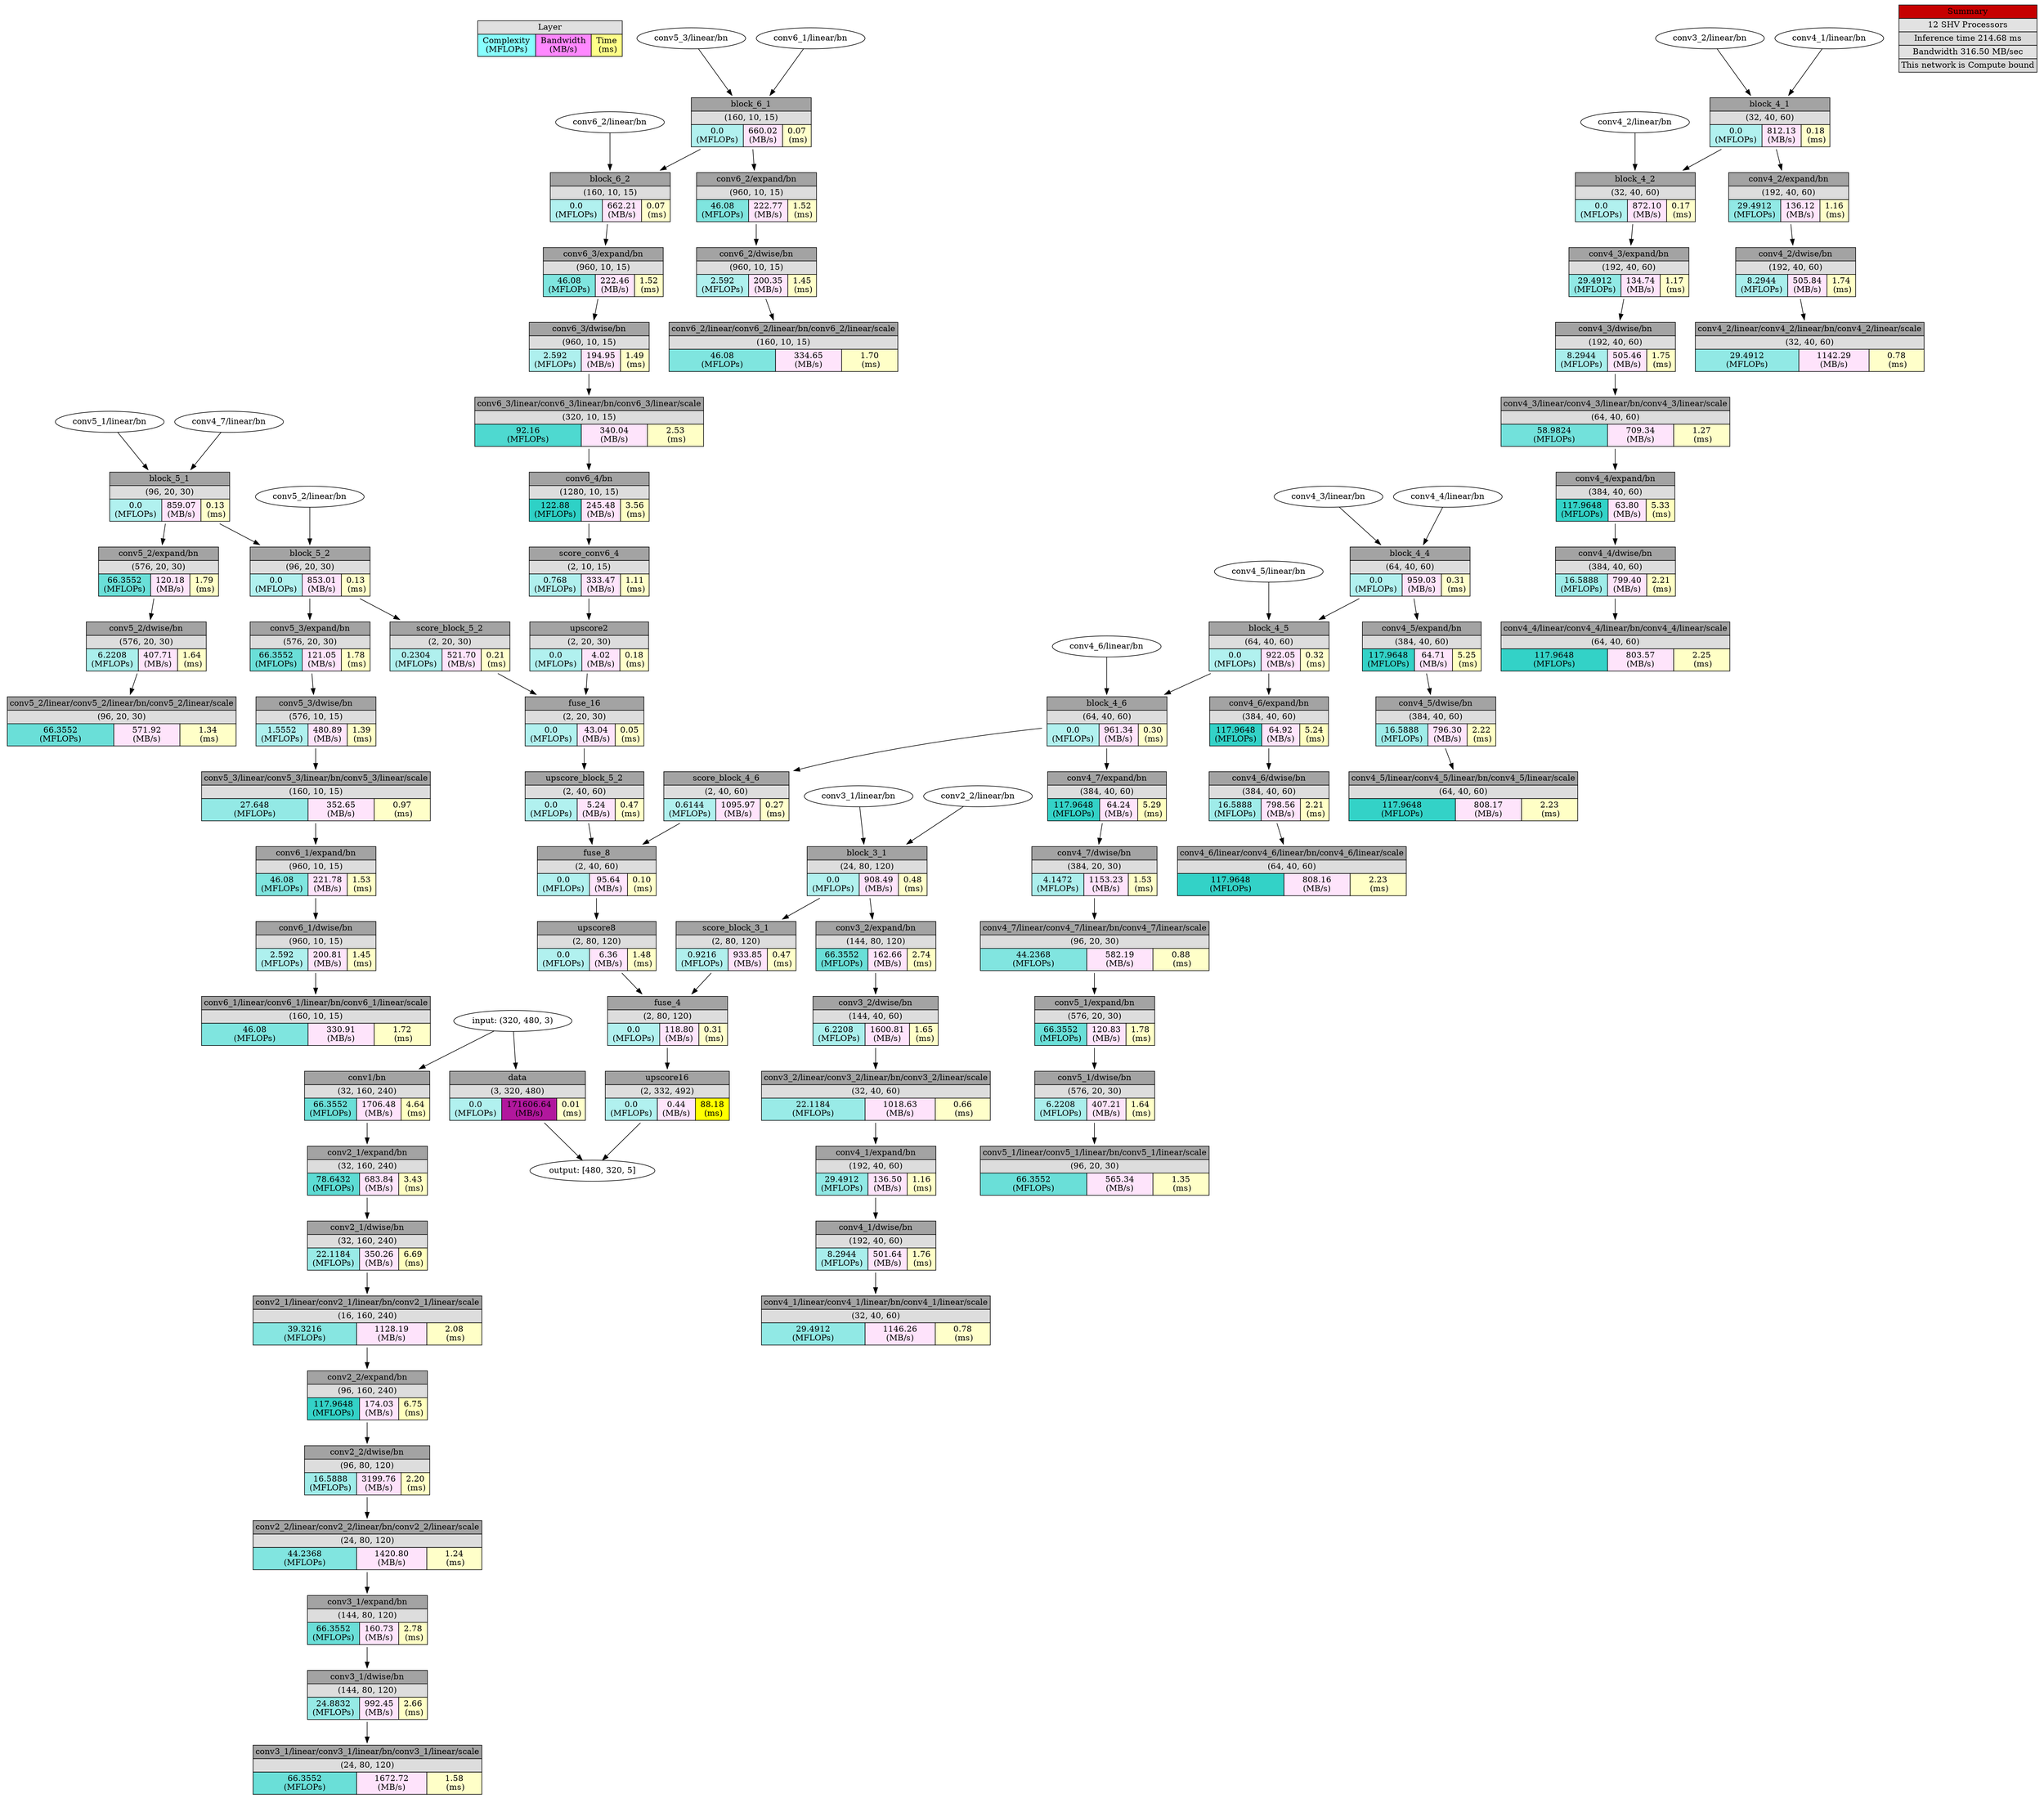 digraph output {
	Legend [label=<<TABLE BORDER="0" CELLBORDER="1" CELLSPACING="0" CELLPADDING="3">
<TR><TD  BGCOLOR = "#E0E0E0" COLSPAN="3">Layer</TD></TR>
<TR><TD BGCOLOR = "#88FFFF"> Complexity <br/> (MFLOPs) </TD>
<TD BGCOLOR = "#FF88FF"> Bandwidth <br/> (MB/s) </TD>
<TD BGCOLOR = "#FFFF88"> Time <br/> (ms)</TD></TR>
</TABLE>>
 shape=plaintext]
	Input [label="input: (320, 480, 3)"]
	data [label=<
<TABLE BORDER="0" CELLBORDER="1" CELLSPACING="0" CELLPADDING="3">
<TR>
    <TD  BGCOLOR = "#A3A3A3" COLSPAN="3">data</TD>
</TR>
<TR>
    <TD  BGCOLOR = "#DDDDDD" COLSPAN="3">(3, 320, 480)</TD>
</TR>
<TR>
    <TD BGCOLOR = "#B1F1EF"> 0.0 <br/> (MFLOPs) </TD>
    <TD BGCOLOR = "#B1179D"> 171606.64 <br/> (MB/s) </TD>
    <TD BGCOLOR = "#FFFFCB"> 0.01 <br/> (ms)</TD>
</TR>
</TABLE>>
 shape=plaintext]
	Input -> data
	"conv1/bn" [label=<
<TABLE BORDER="0" CELLBORDER="1" CELLSPACING="0" CELLPADDING="3">
<TR>
    <TD  BGCOLOR = "#A3A3A3" COLSPAN="3">conv1/bn</TD>
</TR>
<TR>
    <TD  BGCOLOR = "#DDDDDD" COLSPAN="3">(32, 160, 240)</TD>
</TR>
<TR>
    <TD BGCOLOR = "#6ADFD8"> 66.3552 <br/> (MFLOPs) </TD>
    <TD BGCOLOR = "#FEE2FB"> 1706.48 <br/> (MB/s) </TD>
    <TD BGCOLOR = "#FFFFC1"> 4.64 <br/> (ms)</TD>
</TR>
</TABLE>>
 shape=plaintext]
	Input -> "conv1/bn"
	"conv2_1/expand/bn" [label=<
<TABLE BORDER="0" CELLBORDER="1" CELLSPACING="0" CELLPADDING="3">
<TR>
    <TD  BGCOLOR = "#A3A3A3" COLSPAN="3">conv2_1/expand/bn</TD>
</TR>
<TR>
    <TD  BGCOLOR = "#DDDDDD" COLSPAN="3">(32, 160, 240)</TD>
</TR>
<TR>
    <TD BGCOLOR = "#5DDCD4"> 78.6432 <br/> (MFLOPs) </TD>
    <TD BGCOLOR = "#FEE4FB"> 683.84 <br/> (MB/s) </TD>
    <TD BGCOLOR = "#FFFFC4"> 3.43 <br/> (ms)</TD>
</TR>
</TABLE>>
 shape=plaintext]
	"conv1/bn" -> "conv2_1/expand/bn"
	"conv2_1/dwise/bn" [label=<
<TABLE BORDER="0" CELLBORDER="1" CELLSPACING="0" CELLPADDING="3">
<TR>
    <TD  BGCOLOR = "#A3A3A3" COLSPAN="3">conv2_1/dwise/bn</TD>
</TR>
<TR>
    <TD  BGCOLOR = "#DDDDDD" COLSPAN="3">(32, 160, 240)</TD>
</TR>
<TR>
    <TD BGCOLOR = "#99EBE7"> 22.1184 <br/> (MFLOPs) </TD>
    <TD BGCOLOR = "#FEE4FB"> 350.26 <br/> (MB/s) </TD>
    <TD BGCOLOR = "#FFFFBC"> 6.69 <br/> (ms)</TD>
</TR>
</TABLE>>
 shape=plaintext]
	"conv2_1/expand/bn" -> "conv2_1/dwise/bn"
	"conv2_1/linear/conv2_1/linear/bn/conv2_1/linear/scale" [label=<
<TABLE BORDER="0" CELLBORDER="1" CELLSPACING="0" CELLPADDING="3">
<TR>
    <TD  BGCOLOR = "#A3A3A3" COLSPAN="3">conv2_1/linear/conv2_1/linear/bn/conv2_1/linear/scale</TD>
</TR>
<TR>
    <TD  BGCOLOR = "#DDDDDD" COLSPAN="3">(16, 160, 240)</TD>
</TR>
<TR>
    <TD BGCOLOR = "#87E6E1"> 39.3216 <br/> (MFLOPs) </TD>
    <TD BGCOLOR = "#FEE3FB"> 1128.19 <br/> (MB/s) </TD>
    <TD BGCOLOR = "#FFFFC7"> 2.08 <br/> (ms)</TD>
</TR>
</TABLE>>
 shape=plaintext]
	"conv2_1/dwise/bn" -> "conv2_1/linear/conv2_1/linear/bn/conv2_1/linear/scale"
	"conv2_2/expand/bn" [label=<
<TABLE BORDER="0" CELLBORDER="1" CELLSPACING="0" CELLPADDING="3">
<TR>
    <TD  BGCOLOR = "#A3A3A3" COLSPAN="3">conv2_2/expand/bn</TD>
</TR>
<TR>
    <TD  BGCOLOR = "#DDDDDD" COLSPAN="3">(96, 160, 240)</TD>
</TR>
<TR>
    <TD BGCOLOR = "#33D2C7"> 117.9648 <br/> (MFLOPs) </TD>
    <TD BGCOLOR = "#FEE4FB"> 174.03 <br/> (MB/s) </TD>
    <TD BGCOLOR = "#FFFFBC"> 6.75 <br/> (ms)</TD>
</TR>
</TABLE>>
 shape=plaintext]
	"conv2_1/linear/conv2_1/linear/bn/conv2_1/linear/scale" -> "conv2_2/expand/bn"
	"conv2_2/dwise/bn" [label=<
<TABLE BORDER="0" CELLBORDER="1" CELLSPACING="0" CELLPADDING="3">
<TR>
    <TD  BGCOLOR = "#A3A3A3" COLSPAN="3">conv2_2/dwise/bn</TD>
</TR>
<TR>
    <TD  BGCOLOR = "#DDDDDD" COLSPAN="3">(96, 80, 120)</TD>
</TR>
<TR>
    <TD BGCOLOR = "#9FECE9"> 16.5888 <br/> (MFLOPs) </TD>
    <TD BGCOLOR = "#FDE1FA"> 3199.76 <br/> (MB/s) </TD>
    <TD BGCOLOR = "#FFFFC6"> 2.20 <br/> (ms)</TD>
</TR>
</TABLE>>
 shape=plaintext]
	"conv2_2/expand/bn" -> "conv2_2/dwise/bn"
	"conv2_2/linear/conv2_2/linear/bn/conv2_2/linear/scale" [label=<
<TABLE BORDER="0" CELLBORDER="1" CELLSPACING="0" CELLPADDING="3">
<TR>
    <TD  BGCOLOR = "#A3A3A3" COLSPAN="3">conv2_2/linear/conv2_2/linear/bn/conv2_2/linear/scale</TD>
</TR>
<TR>
    <TD  BGCOLOR = "#DDDDDD" COLSPAN="3">(24, 80, 120)</TD>
</TR>
<TR>
    <TD BGCOLOR = "#81E5E0"> 44.2368 <br/> (MFLOPs) </TD>
    <TD BGCOLOR = "#FEE3FB"> 1420.80 <br/> (MB/s) </TD>
    <TD BGCOLOR = "#FFFFC9"> 1.24 <br/> (ms)</TD>
</TR>
</TABLE>>
 shape=plaintext]
	"conv2_2/dwise/bn" -> "conv2_2/linear/conv2_2/linear/bn/conv2_2/linear/scale"
	"conv3_1/expand/bn" [label=<
<TABLE BORDER="0" CELLBORDER="1" CELLSPACING="0" CELLPADDING="3">
<TR>
    <TD  BGCOLOR = "#A3A3A3" COLSPAN="3">conv3_1/expand/bn</TD>
</TR>
<TR>
    <TD  BGCOLOR = "#DDDDDD" COLSPAN="3">(144, 80, 120)</TD>
</TR>
<TR>
    <TD BGCOLOR = "#6ADFD8"> 66.3552 <br/> (MFLOPs) </TD>
    <TD BGCOLOR = "#FEE4FB"> 160.73 <br/> (MB/s) </TD>
    <TD BGCOLOR = "#FFFFC5"> 2.78 <br/> (ms)</TD>
</TR>
</TABLE>>
 shape=plaintext]
	"conv2_2/linear/conv2_2/linear/bn/conv2_2/linear/scale" -> "conv3_1/expand/bn"
	"conv3_1/dwise/bn" [label=<
<TABLE BORDER="0" CELLBORDER="1" CELLSPACING="0" CELLPADDING="3">
<TR>
    <TD  BGCOLOR = "#A3A3A3" COLSPAN="3">conv3_1/dwise/bn</TD>
</TR>
<TR>
    <TD  BGCOLOR = "#DDDDDD" COLSPAN="3">(144, 80, 120)</TD>
</TR>
<TR>
    <TD BGCOLOR = "#96EAE6"> 24.8832 <br/> (MFLOPs) </TD>
    <TD BGCOLOR = "#FEE3FB"> 992.45 <br/> (MB/s) </TD>
    <TD BGCOLOR = "#FFFFC5"> 2.66 <br/> (ms)</TD>
</TR>
</TABLE>>
 shape=plaintext]
	"conv3_1/expand/bn" -> "conv3_1/dwise/bn"
	"conv3_1/linear/conv3_1/linear/bn/conv3_1/linear/scale" [label=<
<TABLE BORDER="0" CELLBORDER="1" CELLSPACING="0" CELLPADDING="3">
<TR>
    <TD  BGCOLOR = "#A3A3A3" COLSPAN="3">conv3_1/linear/conv3_1/linear/bn/conv3_1/linear/scale</TD>
</TR>
<TR>
    <TD  BGCOLOR = "#DDDDDD" COLSPAN="3">(24, 80, 120)</TD>
</TR>
<TR>
    <TD BGCOLOR = "#6ADFD8"> 66.3552 <br/> (MFLOPs) </TD>
    <TD BGCOLOR = "#FEE3FB"> 1672.72 <br/> (MB/s) </TD>
    <TD BGCOLOR = "#FFFFC8"> 1.58 <br/> (ms)</TD>
</TR>
</TABLE>>
 shape=plaintext]
	"conv3_1/dwise/bn" -> "conv3_1/linear/conv3_1/linear/bn/conv3_1/linear/scale"
	block_3_1 [label=<
<TABLE BORDER="0" CELLBORDER="1" CELLSPACING="0" CELLPADDING="3">
<TR>
    <TD  BGCOLOR = "#A3A3A3" COLSPAN="3">block_3_1</TD>
</TR>
<TR>
    <TD  BGCOLOR = "#DDDDDD" COLSPAN="3">(24, 80, 120)</TD>
</TR>
<TR>
    <TD BGCOLOR = "#B1F1EF"> 0.0 <br/> (MFLOPs) </TD>
    <TD BGCOLOR = "#FEE3FB"> 908.49 <br/> (MB/s) </TD>
    <TD BGCOLOR = "#FFFFCA"> 0.48 <br/> (ms)</TD>
</TR>
</TABLE>>
 shape=plaintext]
	"conv2_2/linear/bn" -> block_3_1
	"conv3_1/linear/bn" -> block_3_1
	"conv3_2/expand/bn" [label=<
<TABLE BORDER="0" CELLBORDER="1" CELLSPACING="0" CELLPADDING="3">
<TR>
    <TD  BGCOLOR = "#A3A3A3" COLSPAN="3">conv3_2/expand/bn</TD>
</TR>
<TR>
    <TD  BGCOLOR = "#DDDDDD" COLSPAN="3">(144, 80, 120)</TD>
</TR>
<TR>
    <TD BGCOLOR = "#6ADFD8"> 66.3552 <br/> (MFLOPs) </TD>
    <TD BGCOLOR = "#FEE4FB"> 162.66 <br/> (MB/s) </TD>
    <TD BGCOLOR = "#FFFFC5"> 2.74 <br/> (ms)</TD>
</TR>
</TABLE>>
 shape=plaintext]
	block_3_1 -> "conv3_2/expand/bn"
	"conv3_2/dwise/bn" [label=<
<TABLE BORDER="0" CELLBORDER="1" CELLSPACING="0" CELLPADDING="3">
<TR>
    <TD  BGCOLOR = "#A3A3A3" COLSPAN="3">conv3_2/dwise/bn</TD>
</TR>
<TR>
    <TD  BGCOLOR = "#DDDDDD" COLSPAN="3">(144, 40, 60)</TD>
</TR>
<TR>
    <TD BGCOLOR = "#AAEFEC"> 6.2208 <br/> (MFLOPs) </TD>
    <TD BGCOLOR = "#FEE3FB"> 1600.81 <br/> (MB/s) </TD>
    <TD BGCOLOR = "#FFFFC8"> 1.65 <br/> (ms)</TD>
</TR>
</TABLE>>
 shape=plaintext]
	"conv3_2/expand/bn" -> "conv3_2/dwise/bn"
	"conv3_2/linear/conv3_2/linear/bn/conv3_2/linear/scale" [label=<
<TABLE BORDER="0" CELLBORDER="1" CELLSPACING="0" CELLPADDING="3">
<TR>
    <TD  BGCOLOR = "#A3A3A3" COLSPAN="3">conv3_2/linear/conv3_2/linear/bn/conv3_2/linear/scale</TD>
</TR>
<TR>
    <TD  BGCOLOR = "#DDDDDD" COLSPAN="3">(32, 40, 60)</TD>
</TR>
<TR>
    <TD BGCOLOR = "#99EBE7"> 22.1184 <br/> (MFLOPs) </TD>
    <TD BGCOLOR = "#FEE3FB"> 1018.63 <br/> (MB/s) </TD>
    <TD BGCOLOR = "#FFFFCA"> 0.66 <br/> (ms)</TD>
</TR>
</TABLE>>
 shape=plaintext]
	"conv3_2/dwise/bn" -> "conv3_2/linear/conv3_2/linear/bn/conv3_2/linear/scale"
	"conv4_1/expand/bn" [label=<
<TABLE BORDER="0" CELLBORDER="1" CELLSPACING="0" CELLPADDING="3">
<TR>
    <TD  BGCOLOR = "#A3A3A3" COLSPAN="3">conv4_1/expand/bn</TD>
</TR>
<TR>
    <TD  BGCOLOR = "#DDDDDD" COLSPAN="3">(192, 40, 60)</TD>
</TR>
<TR>
    <TD BGCOLOR = "#91E9E5"> 29.4912 <br/> (MFLOPs) </TD>
    <TD BGCOLOR = "#FEE4FB"> 136.50 <br/> (MB/s) </TD>
    <TD BGCOLOR = "#FFFFC9"> 1.16 <br/> (ms)</TD>
</TR>
</TABLE>>
 shape=plaintext]
	"conv3_2/linear/conv3_2/linear/bn/conv3_2/linear/scale" -> "conv4_1/expand/bn"
	"conv4_1/dwise/bn" [label=<
<TABLE BORDER="0" CELLBORDER="1" CELLSPACING="0" CELLPADDING="3">
<TR>
    <TD  BGCOLOR = "#A3A3A3" COLSPAN="3">conv4_1/dwise/bn</TD>
</TR>
<TR>
    <TD  BGCOLOR = "#DDDDDD" COLSPAN="3">(192, 40, 60)</TD>
</TR>
<TR>
    <TD BGCOLOR = "#A8EEEC"> 8.2944 <br/> (MFLOPs) </TD>
    <TD BGCOLOR = "#FEE4FB"> 501.64 <br/> (MB/s) </TD>
    <TD BGCOLOR = "#FFFFC7"> 1.76 <br/> (ms)</TD>
</TR>
</TABLE>>
 shape=plaintext]
	"conv4_1/expand/bn" -> "conv4_1/dwise/bn"
	"conv4_1/linear/conv4_1/linear/bn/conv4_1/linear/scale" [label=<
<TABLE BORDER="0" CELLBORDER="1" CELLSPACING="0" CELLPADDING="3">
<TR>
    <TD  BGCOLOR = "#A3A3A3" COLSPAN="3">conv4_1/linear/conv4_1/linear/bn/conv4_1/linear/scale</TD>
</TR>
<TR>
    <TD  BGCOLOR = "#DDDDDD" COLSPAN="3">(32, 40, 60)</TD>
</TR>
<TR>
    <TD BGCOLOR = "#91E9E5"> 29.4912 <br/> (MFLOPs) </TD>
    <TD BGCOLOR = "#FEE3FB"> 1146.26 <br/> (MB/s) </TD>
    <TD BGCOLOR = "#FFFFCA"> 0.78 <br/> (ms)</TD>
</TR>
</TABLE>>
 shape=plaintext]
	"conv4_1/dwise/bn" -> "conv4_1/linear/conv4_1/linear/bn/conv4_1/linear/scale"
	block_4_1 [label=<
<TABLE BORDER="0" CELLBORDER="1" CELLSPACING="0" CELLPADDING="3">
<TR>
    <TD  BGCOLOR = "#A3A3A3" COLSPAN="3">block_4_1</TD>
</TR>
<TR>
    <TD  BGCOLOR = "#DDDDDD" COLSPAN="3">(32, 40, 60)</TD>
</TR>
<TR>
    <TD BGCOLOR = "#B1F1EF"> 0.0 <br/> (MFLOPs) </TD>
    <TD BGCOLOR = "#FEE4FB"> 812.13 <br/> (MB/s) </TD>
    <TD BGCOLOR = "#FFFFCB"> 0.18 <br/> (ms)</TD>
</TR>
</TABLE>>
 shape=plaintext]
	"conv3_2/linear/bn" -> block_4_1
	"conv4_1/linear/bn" -> block_4_1
	"conv4_2/expand/bn" [label=<
<TABLE BORDER="0" CELLBORDER="1" CELLSPACING="0" CELLPADDING="3">
<TR>
    <TD  BGCOLOR = "#A3A3A3" COLSPAN="3">conv4_2/expand/bn</TD>
</TR>
<TR>
    <TD  BGCOLOR = "#DDDDDD" COLSPAN="3">(192, 40, 60)</TD>
</TR>
<TR>
    <TD BGCOLOR = "#91E9E5"> 29.4912 <br/> (MFLOPs) </TD>
    <TD BGCOLOR = "#FEE4FB"> 136.12 <br/> (MB/s) </TD>
    <TD BGCOLOR = "#FFFFC9"> 1.16 <br/> (ms)</TD>
</TR>
</TABLE>>
 shape=plaintext]
	block_4_1 -> "conv4_2/expand/bn"
	"conv4_2/dwise/bn" [label=<
<TABLE BORDER="0" CELLBORDER="1" CELLSPACING="0" CELLPADDING="3">
<TR>
    <TD  BGCOLOR = "#A3A3A3" COLSPAN="3">conv4_2/dwise/bn</TD>
</TR>
<TR>
    <TD  BGCOLOR = "#DDDDDD" COLSPAN="3">(192, 40, 60)</TD>
</TR>
<TR>
    <TD BGCOLOR = "#A8EEEC"> 8.2944 <br/> (MFLOPs) </TD>
    <TD BGCOLOR = "#FEE4FB"> 505.84 <br/> (MB/s) </TD>
    <TD BGCOLOR = "#FFFFC7"> 1.74 <br/> (ms)</TD>
</TR>
</TABLE>>
 shape=plaintext]
	"conv4_2/expand/bn" -> "conv4_2/dwise/bn"
	"conv4_2/linear/conv4_2/linear/bn/conv4_2/linear/scale" [label=<
<TABLE BORDER="0" CELLBORDER="1" CELLSPACING="0" CELLPADDING="3">
<TR>
    <TD  BGCOLOR = "#A3A3A3" COLSPAN="3">conv4_2/linear/conv4_2/linear/bn/conv4_2/linear/scale</TD>
</TR>
<TR>
    <TD  BGCOLOR = "#DDDDDD" COLSPAN="3">(32, 40, 60)</TD>
</TR>
<TR>
    <TD BGCOLOR = "#91E9E5"> 29.4912 <br/> (MFLOPs) </TD>
    <TD BGCOLOR = "#FEE3FB"> 1142.29 <br/> (MB/s) </TD>
    <TD BGCOLOR = "#FFFFCA"> 0.78 <br/> (ms)</TD>
</TR>
</TABLE>>
 shape=plaintext]
	"conv4_2/dwise/bn" -> "conv4_2/linear/conv4_2/linear/bn/conv4_2/linear/scale"
	block_4_2 [label=<
<TABLE BORDER="0" CELLBORDER="1" CELLSPACING="0" CELLPADDING="3">
<TR>
    <TD  BGCOLOR = "#A3A3A3" COLSPAN="3">block_4_2</TD>
</TR>
<TR>
    <TD  BGCOLOR = "#DDDDDD" COLSPAN="3">(32, 40, 60)</TD>
</TR>
<TR>
    <TD BGCOLOR = "#B1F1EF"> 0.0 <br/> (MFLOPs) </TD>
    <TD BGCOLOR = "#FEE3FB"> 872.10 <br/> (MB/s) </TD>
    <TD BGCOLOR = "#FFFFCB"> 0.17 <br/> (ms)</TD>
</TR>
</TABLE>>
 shape=plaintext]
	block_4_1 -> block_4_2
	"conv4_2/linear/bn" -> block_4_2
	"conv4_3/expand/bn" [label=<
<TABLE BORDER="0" CELLBORDER="1" CELLSPACING="0" CELLPADDING="3">
<TR>
    <TD  BGCOLOR = "#A3A3A3" COLSPAN="3">conv4_3/expand/bn</TD>
</TR>
<TR>
    <TD  BGCOLOR = "#DDDDDD" COLSPAN="3">(192, 40, 60)</TD>
</TR>
<TR>
    <TD BGCOLOR = "#91E9E5"> 29.4912 <br/> (MFLOPs) </TD>
    <TD BGCOLOR = "#FEE4FB"> 134.74 <br/> (MB/s) </TD>
    <TD BGCOLOR = "#FFFFC9"> 1.17 <br/> (ms)</TD>
</TR>
</TABLE>>
 shape=plaintext]
	block_4_2 -> "conv4_3/expand/bn"
	"conv4_3/dwise/bn" [label=<
<TABLE BORDER="0" CELLBORDER="1" CELLSPACING="0" CELLPADDING="3">
<TR>
    <TD  BGCOLOR = "#A3A3A3" COLSPAN="3">conv4_3/dwise/bn</TD>
</TR>
<TR>
    <TD  BGCOLOR = "#DDDDDD" COLSPAN="3">(192, 40, 60)</TD>
</TR>
<TR>
    <TD BGCOLOR = "#A8EEEC"> 8.2944 <br/> (MFLOPs) </TD>
    <TD BGCOLOR = "#FEE4FB"> 505.46 <br/> (MB/s) </TD>
    <TD BGCOLOR = "#FFFFC7"> 1.75 <br/> (ms)</TD>
</TR>
</TABLE>>
 shape=plaintext]
	"conv4_3/expand/bn" -> "conv4_3/dwise/bn"
	"conv4_3/linear/conv4_3/linear/bn/conv4_3/linear/scale" [label=<
<TABLE BORDER="0" CELLBORDER="1" CELLSPACING="0" CELLPADDING="3">
<TR>
    <TD  BGCOLOR = "#A3A3A3" COLSPAN="3">conv4_3/linear/conv4_3/linear/bn/conv4_3/linear/scale</TD>
</TR>
<TR>
    <TD  BGCOLOR = "#DDDDDD" COLSPAN="3">(64, 40, 60)</TD>
</TR>
<TR>
    <TD BGCOLOR = "#72E1DB"> 58.9824 <br/> (MFLOPs) </TD>
    <TD BGCOLOR = "#FEE4FB"> 709.34 <br/> (MB/s) </TD>
    <TD BGCOLOR = "#FFFFC9"> 1.27 <br/> (ms)</TD>
</TR>
</TABLE>>
 shape=plaintext]
	"conv4_3/dwise/bn" -> "conv4_3/linear/conv4_3/linear/bn/conv4_3/linear/scale"
	"conv4_4/expand/bn" [label=<
<TABLE BORDER="0" CELLBORDER="1" CELLSPACING="0" CELLPADDING="3">
<TR>
    <TD  BGCOLOR = "#A3A3A3" COLSPAN="3">conv4_4/expand/bn</TD>
</TR>
<TR>
    <TD  BGCOLOR = "#DDDDDD" COLSPAN="3">(384, 40, 60)</TD>
</TR>
<TR>
    <TD BGCOLOR = "#33D2C7"> 117.9648 <br/> (MFLOPs) </TD>
    <TD BGCOLOR = "#FEE4FB"> 63.80 <br/> (MB/s) </TD>
    <TD BGCOLOR = "#FFFFBF"> 5.33 <br/> (ms)</TD>
</TR>
</TABLE>>
 shape=plaintext]
	"conv4_3/linear/conv4_3/linear/bn/conv4_3/linear/scale" -> "conv4_4/expand/bn"
	"conv4_4/dwise/bn" [label=<
<TABLE BORDER="0" CELLBORDER="1" CELLSPACING="0" CELLPADDING="3">
<TR>
    <TD  BGCOLOR = "#A3A3A3" COLSPAN="3">conv4_4/dwise/bn</TD>
</TR>
<TR>
    <TD  BGCOLOR = "#DDDDDD" COLSPAN="3">(384, 40, 60)</TD>
</TR>
<TR>
    <TD BGCOLOR = "#9FECE9"> 16.5888 <br/> (MFLOPs) </TD>
    <TD BGCOLOR = "#FEE4FB"> 799.40 <br/> (MB/s) </TD>
    <TD BGCOLOR = "#FFFFC6"> 2.21 <br/> (ms)</TD>
</TR>
</TABLE>>
 shape=plaintext]
	"conv4_4/expand/bn" -> "conv4_4/dwise/bn"
	"conv4_4/linear/conv4_4/linear/bn/conv4_4/linear/scale" [label=<
<TABLE BORDER="0" CELLBORDER="1" CELLSPACING="0" CELLPADDING="3">
<TR>
    <TD  BGCOLOR = "#A3A3A3" COLSPAN="3">conv4_4/linear/conv4_4/linear/bn/conv4_4/linear/scale</TD>
</TR>
<TR>
    <TD  BGCOLOR = "#DDDDDD" COLSPAN="3">(64, 40, 60)</TD>
</TR>
<TR>
    <TD BGCOLOR = "#33D2C7"> 117.9648 <br/> (MFLOPs) </TD>
    <TD BGCOLOR = "#FEE4FB"> 803.57 <br/> (MB/s) </TD>
    <TD BGCOLOR = "#FFFFC6"> 2.25 <br/> (ms)</TD>
</TR>
</TABLE>>
 shape=plaintext]
	"conv4_4/dwise/bn" -> "conv4_4/linear/conv4_4/linear/bn/conv4_4/linear/scale"
	block_4_4 [label=<
<TABLE BORDER="0" CELLBORDER="1" CELLSPACING="0" CELLPADDING="3">
<TR>
    <TD  BGCOLOR = "#A3A3A3" COLSPAN="3">block_4_4</TD>
</TR>
<TR>
    <TD  BGCOLOR = "#DDDDDD" COLSPAN="3">(64, 40, 60)</TD>
</TR>
<TR>
    <TD BGCOLOR = "#B1F1EF"> 0.0 <br/> (MFLOPs) </TD>
    <TD BGCOLOR = "#FEE3FB"> 959.03 <br/> (MB/s) </TD>
    <TD BGCOLOR = "#FFFFCB"> 0.31 <br/> (ms)</TD>
</TR>
</TABLE>>
 shape=plaintext]
	"conv4_3/linear/bn" -> block_4_4
	"conv4_4/linear/bn" -> block_4_4
	"conv4_5/expand/bn" [label=<
<TABLE BORDER="0" CELLBORDER="1" CELLSPACING="0" CELLPADDING="3">
<TR>
    <TD  BGCOLOR = "#A3A3A3" COLSPAN="3">conv4_5/expand/bn</TD>
</TR>
<TR>
    <TD  BGCOLOR = "#DDDDDD" COLSPAN="3">(384, 40, 60)</TD>
</TR>
<TR>
    <TD BGCOLOR = "#33D2C7"> 117.9648 <br/> (MFLOPs) </TD>
    <TD BGCOLOR = "#FEE4FB"> 64.71 <br/> (MB/s) </TD>
    <TD BGCOLOR = "#FFFFBF"> 5.25 <br/> (ms)</TD>
</TR>
</TABLE>>
 shape=plaintext]
	block_4_4 -> "conv4_5/expand/bn"
	"conv4_5/dwise/bn" [label=<
<TABLE BORDER="0" CELLBORDER="1" CELLSPACING="0" CELLPADDING="3">
<TR>
    <TD  BGCOLOR = "#A3A3A3" COLSPAN="3">conv4_5/dwise/bn</TD>
</TR>
<TR>
    <TD  BGCOLOR = "#DDDDDD" COLSPAN="3">(384, 40, 60)</TD>
</TR>
<TR>
    <TD BGCOLOR = "#9FECE9"> 16.5888 <br/> (MFLOPs) </TD>
    <TD BGCOLOR = "#FEE4FB"> 796.30 <br/> (MB/s) </TD>
    <TD BGCOLOR = "#FFFFC6"> 2.22 <br/> (ms)</TD>
</TR>
</TABLE>>
 shape=plaintext]
	"conv4_5/expand/bn" -> "conv4_5/dwise/bn"
	"conv4_5/linear/conv4_5/linear/bn/conv4_5/linear/scale" [label=<
<TABLE BORDER="0" CELLBORDER="1" CELLSPACING="0" CELLPADDING="3">
<TR>
    <TD  BGCOLOR = "#A3A3A3" COLSPAN="3">conv4_5/linear/conv4_5/linear/bn/conv4_5/linear/scale</TD>
</TR>
<TR>
    <TD  BGCOLOR = "#DDDDDD" COLSPAN="3">(64, 40, 60)</TD>
</TR>
<TR>
    <TD BGCOLOR = "#33D2C7"> 117.9648 <br/> (MFLOPs) </TD>
    <TD BGCOLOR = "#FEE4FB"> 808.17 <br/> (MB/s) </TD>
    <TD BGCOLOR = "#FFFFC6"> 2.23 <br/> (ms)</TD>
</TR>
</TABLE>>
 shape=plaintext]
	"conv4_5/dwise/bn" -> "conv4_5/linear/conv4_5/linear/bn/conv4_5/linear/scale"
	block_4_5 [label=<
<TABLE BORDER="0" CELLBORDER="1" CELLSPACING="0" CELLPADDING="3">
<TR>
    <TD  BGCOLOR = "#A3A3A3" COLSPAN="3">block_4_5</TD>
</TR>
<TR>
    <TD  BGCOLOR = "#DDDDDD" COLSPAN="3">(64, 40, 60)</TD>
</TR>
<TR>
    <TD BGCOLOR = "#B1F1EF"> 0.0 <br/> (MFLOPs) </TD>
    <TD BGCOLOR = "#FEE3FB"> 922.05 <br/> (MB/s) </TD>
    <TD BGCOLOR = "#FFFFCB"> 0.32 <br/> (ms)</TD>
</TR>
</TABLE>>
 shape=plaintext]
	block_4_4 -> block_4_5
	"conv4_5/linear/bn" -> block_4_5
	"conv4_6/expand/bn" [label=<
<TABLE BORDER="0" CELLBORDER="1" CELLSPACING="0" CELLPADDING="3">
<TR>
    <TD  BGCOLOR = "#A3A3A3" COLSPAN="3">conv4_6/expand/bn</TD>
</TR>
<TR>
    <TD  BGCOLOR = "#DDDDDD" COLSPAN="3">(384, 40, 60)</TD>
</TR>
<TR>
    <TD BGCOLOR = "#33D2C7"> 117.9648 <br/> (MFLOPs) </TD>
    <TD BGCOLOR = "#FEE4FB"> 64.92 <br/> (MB/s) </TD>
    <TD BGCOLOR = "#FFFFBF"> 5.24 <br/> (ms)</TD>
</TR>
</TABLE>>
 shape=plaintext]
	block_4_5 -> "conv4_6/expand/bn"
	"conv4_6/dwise/bn" [label=<
<TABLE BORDER="0" CELLBORDER="1" CELLSPACING="0" CELLPADDING="3">
<TR>
    <TD  BGCOLOR = "#A3A3A3" COLSPAN="3">conv4_6/dwise/bn</TD>
</TR>
<TR>
    <TD  BGCOLOR = "#DDDDDD" COLSPAN="3">(384, 40, 60)</TD>
</TR>
<TR>
    <TD BGCOLOR = "#9FECE9"> 16.5888 <br/> (MFLOPs) </TD>
    <TD BGCOLOR = "#FEE4FB"> 798.56 <br/> (MB/s) </TD>
    <TD BGCOLOR = "#FFFFC6"> 2.21 <br/> (ms)</TD>
</TR>
</TABLE>>
 shape=plaintext]
	"conv4_6/expand/bn" -> "conv4_6/dwise/bn"
	"conv4_6/linear/conv4_6/linear/bn/conv4_6/linear/scale" [label=<
<TABLE BORDER="0" CELLBORDER="1" CELLSPACING="0" CELLPADDING="3">
<TR>
    <TD  BGCOLOR = "#A3A3A3" COLSPAN="3">conv4_6/linear/conv4_6/linear/bn/conv4_6/linear/scale</TD>
</TR>
<TR>
    <TD  BGCOLOR = "#DDDDDD" COLSPAN="3">(64, 40, 60)</TD>
</TR>
<TR>
    <TD BGCOLOR = "#33D2C7"> 117.9648 <br/> (MFLOPs) </TD>
    <TD BGCOLOR = "#FEE4FB"> 808.16 <br/> (MB/s) </TD>
    <TD BGCOLOR = "#FFFFC6"> 2.23 <br/> (ms)</TD>
</TR>
</TABLE>>
 shape=plaintext]
	"conv4_6/dwise/bn" -> "conv4_6/linear/conv4_6/linear/bn/conv4_6/linear/scale"
	block_4_6 [label=<
<TABLE BORDER="0" CELLBORDER="1" CELLSPACING="0" CELLPADDING="3">
<TR>
    <TD  BGCOLOR = "#A3A3A3" COLSPAN="3">block_4_6</TD>
</TR>
<TR>
    <TD  BGCOLOR = "#DDDDDD" COLSPAN="3">(64, 40, 60)</TD>
</TR>
<TR>
    <TD BGCOLOR = "#B1F1EF"> 0.0 <br/> (MFLOPs) </TD>
    <TD BGCOLOR = "#FEE3FB"> 961.34 <br/> (MB/s) </TD>
    <TD BGCOLOR = "#FFFFCB"> 0.30 <br/> (ms)</TD>
</TR>
</TABLE>>
 shape=plaintext]
	block_4_5 -> block_4_6
	"conv4_6/linear/bn" -> block_4_6
	"conv4_7/expand/bn" [label=<
<TABLE BORDER="0" CELLBORDER="1" CELLSPACING="0" CELLPADDING="3">
<TR>
    <TD  BGCOLOR = "#A3A3A3" COLSPAN="3">conv4_7/expand/bn</TD>
</TR>
<TR>
    <TD  BGCOLOR = "#DDDDDD" COLSPAN="3">(384, 40, 60)</TD>
</TR>
<TR>
    <TD BGCOLOR = "#33D2C7"> 117.9648 <br/> (MFLOPs) </TD>
    <TD BGCOLOR = "#FEE4FB"> 64.24 <br/> (MB/s) </TD>
    <TD BGCOLOR = "#FFFFBF"> 5.29 <br/> (ms)</TD>
</TR>
</TABLE>>
 shape=plaintext]
	block_4_6 -> "conv4_7/expand/bn"
	"conv4_7/dwise/bn" [label=<
<TABLE BORDER="0" CELLBORDER="1" CELLSPACING="0" CELLPADDING="3">
<TR>
    <TD  BGCOLOR = "#A3A3A3" COLSPAN="3">conv4_7/dwise/bn</TD>
</TR>
<TR>
    <TD  BGCOLOR = "#DDDDDD" COLSPAN="3">(384, 20, 30)</TD>
</TR>
<TR>
    <TD BGCOLOR = "#ACEFED"> 4.1472 <br/> (MFLOPs) </TD>
    <TD BGCOLOR = "#FEE3FB"> 1153.23 <br/> (MB/s) </TD>
    <TD BGCOLOR = "#FFFFC8"> 1.53 <br/> (ms)</TD>
</TR>
</TABLE>>
 shape=plaintext]
	"conv4_7/expand/bn" -> "conv4_7/dwise/bn"
	"conv4_7/linear/conv4_7/linear/bn/conv4_7/linear/scale" [label=<
<TABLE BORDER="0" CELLBORDER="1" CELLSPACING="0" CELLPADDING="3">
<TR>
    <TD  BGCOLOR = "#A3A3A3" COLSPAN="3">conv4_7/linear/conv4_7/linear/bn/conv4_7/linear/scale</TD>
</TR>
<TR>
    <TD  BGCOLOR = "#DDDDDD" COLSPAN="3">(96, 20, 30)</TD>
</TR>
<TR>
    <TD BGCOLOR = "#81E5E0"> 44.2368 <br/> (MFLOPs) </TD>
    <TD BGCOLOR = "#FEE4FB"> 582.19 <br/> (MB/s) </TD>
    <TD BGCOLOR = "#FFFFC9"> 0.88 <br/> (ms)</TD>
</TR>
</TABLE>>
 shape=plaintext]
	"conv4_7/dwise/bn" -> "conv4_7/linear/conv4_7/linear/bn/conv4_7/linear/scale"
	"conv5_1/expand/bn" [label=<
<TABLE BORDER="0" CELLBORDER="1" CELLSPACING="0" CELLPADDING="3">
<TR>
    <TD  BGCOLOR = "#A3A3A3" COLSPAN="3">conv5_1/expand/bn</TD>
</TR>
<TR>
    <TD  BGCOLOR = "#DDDDDD" COLSPAN="3">(576, 20, 30)</TD>
</TR>
<TR>
    <TD BGCOLOR = "#6ADFD8"> 66.3552 <br/> (MFLOPs) </TD>
    <TD BGCOLOR = "#FEE4FB"> 120.83 <br/> (MB/s) </TD>
    <TD BGCOLOR = "#FFFFC7"> 1.78 <br/> (ms)</TD>
</TR>
</TABLE>>
 shape=plaintext]
	"conv4_7/linear/conv4_7/linear/bn/conv4_7/linear/scale" -> "conv5_1/expand/bn"
	"conv5_1/dwise/bn" [label=<
<TABLE BORDER="0" CELLBORDER="1" CELLSPACING="0" CELLPADDING="3">
<TR>
    <TD  BGCOLOR = "#A3A3A3" COLSPAN="3">conv5_1/dwise/bn</TD>
</TR>
<TR>
    <TD  BGCOLOR = "#DDDDDD" COLSPAN="3">(576, 20, 30)</TD>
</TR>
<TR>
    <TD BGCOLOR = "#AAEFEC"> 6.2208 <br/> (MFLOPs) </TD>
    <TD BGCOLOR = "#FEE4FB"> 407.21 <br/> (MB/s) </TD>
    <TD BGCOLOR = "#FFFFC8"> 1.64 <br/> (ms)</TD>
</TR>
</TABLE>>
 shape=plaintext]
	"conv5_1/expand/bn" -> "conv5_1/dwise/bn"
	"conv5_1/linear/conv5_1/linear/bn/conv5_1/linear/scale" [label=<
<TABLE BORDER="0" CELLBORDER="1" CELLSPACING="0" CELLPADDING="3">
<TR>
    <TD  BGCOLOR = "#A3A3A3" COLSPAN="3">conv5_1/linear/conv5_1/linear/bn/conv5_1/linear/scale</TD>
</TR>
<TR>
    <TD  BGCOLOR = "#DDDDDD" COLSPAN="3">(96, 20, 30)</TD>
</TR>
<TR>
    <TD BGCOLOR = "#6ADFD8"> 66.3552 <br/> (MFLOPs) </TD>
    <TD BGCOLOR = "#FEE4FB"> 565.34 <br/> (MB/s) </TD>
    <TD BGCOLOR = "#FFFFC8"> 1.35 <br/> (ms)</TD>
</TR>
</TABLE>>
 shape=plaintext]
	"conv5_1/dwise/bn" -> "conv5_1/linear/conv5_1/linear/bn/conv5_1/linear/scale"
	block_5_1 [label=<
<TABLE BORDER="0" CELLBORDER="1" CELLSPACING="0" CELLPADDING="3">
<TR>
    <TD  BGCOLOR = "#A3A3A3" COLSPAN="3">block_5_1</TD>
</TR>
<TR>
    <TD  BGCOLOR = "#DDDDDD" COLSPAN="3">(96, 20, 30)</TD>
</TR>
<TR>
    <TD BGCOLOR = "#B1F1EF"> 0.0 <br/> (MFLOPs) </TD>
    <TD BGCOLOR = "#FEE3FB"> 859.07 <br/> (MB/s) </TD>
    <TD BGCOLOR = "#FFFFCB"> 0.13 <br/> (ms)</TD>
</TR>
</TABLE>>
 shape=plaintext]
	"conv4_7/linear/bn" -> block_5_1
	"conv5_1/linear/bn" -> block_5_1
	"conv5_2/expand/bn" [label=<
<TABLE BORDER="0" CELLBORDER="1" CELLSPACING="0" CELLPADDING="3">
<TR>
    <TD  BGCOLOR = "#A3A3A3" COLSPAN="3">conv5_2/expand/bn</TD>
</TR>
<TR>
    <TD  BGCOLOR = "#DDDDDD" COLSPAN="3">(576, 20, 30)</TD>
</TR>
<TR>
    <TD BGCOLOR = "#6ADFD8"> 66.3552 <br/> (MFLOPs) </TD>
    <TD BGCOLOR = "#FEE4FB"> 120.18 <br/> (MB/s) </TD>
    <TD BGCOLOR = "#FFFFC7"> 1.79 <br/> (ms)</TD>
</TR>
</TABLE>>
 shape=plaintext]
	block_5_1 -> "conv5_2/expand/bn"
	"conv5_2/dwise/bn" [label=<
<TABLE BORDER="0" CELLBORDER="1" CELLSPACING="0" CELLPADDING="3">
<TR>
    <TD  BGCOLOR = "#A3A3A3" COLSPAN="3">conv5_2/dwise/bn</TD>
</TR>
<TR>
    <TD  BGCOLOR = "#DDDDDD" COLSPAN="3">(576, 20, 30)</TD>
</TR>
<TR>
    <TD BGCOLOR = "#AAEFEC"> 6.2208 <br/> (MFLOPs) </TD>
    <TD BGCOLOR = "#FEE4FB"> 407.71 <br/> (MB/s) </TD>
    <TD BGCOLOR = "#FFFFC8"> 1.64 <br/> (ms)</TD>
</TR>
</TABLE>>
 shape=plaintext]
	"conv5_2/expand/bn" -> "conv5_2/dwise/bn"
	"conv5_2/linear/conv5_2/linear/bn/conv5_2/linear/scale" [label=<
<TABLE BORDER="0" CELLBORDER="1" CELLSPACING="0" CELLPADDING="3">
<TR>
    <TD  BGCOLOR = "#A3A3A3" COLSPAN="3">conv5_2/linear/conv5_2/linear/bn/conv5_2/linear/scale</TD>
</TR>
<TR>
    <TD  BGCOLOR = "#DDDDDD" COLSPAN="3">(96, 20, 30)</TD>
</TR>
<TR>
    <TD BGCOLOR = "#6ADFD8"> 66.3552 <br/> (MFLOPs) </TD>
    <TD BGCOLOR = "#FEE4FB"> 571.92 <br/> (MB/s) </TD>
    <TD BGCOLOR = "#FFFFC8"> 1.34 <br/> (ms)</TD>
</TR>
</TABLE>>
 shape=plaintext]
	"conv5_2/dwise/bn" -> "conv5_2/linear/conv5_2/linear/bn/conv5_2/linear/scale"
	block_5_2 [label=<
<TABLE BORDER="0" CELLBORDER="1" CELLSPACING="0" CELLPADDING="3">
<TR>
    <TD  BGCOLOR = "#A3A3A3" COLSPAN="3">block_5_2</TD>
</TR>
<TR>
    <TD  BGCOLOR = "#DDDDDD" COLSPAN="3">(96, 20, 30)</TD>
</TR>
<TR>
    <TD BGCOLOR = "#B1F1EF"> 0.0 <br/> (MFLOPs) </TD>
    <TD BGCOLOR = "#FEE3FB"> 853.01 <br/> (MB/s) </TD>
    <TD BGCOLOR = "#FFFFCB"> 0.13 <br/> (ms)</TD>
</TR>
</TABLE>>
 shape=plaintext]
	block_5_1 -> block_5_2
	"conv5_2/linear/bn" -> block_5_2
	"conv5_3/expand/bn" [label=<
<TABLE BORDER="0" CELLBORDER="1" CELLSPACING="0" CELLPADDING="3">
<TR>
    <TD  BGCOLOR = "#A3A3A3" COLSPAN="3">conv5_3/expand/bn</TD>
</TR>
<TR>
    <TD  BGCOLOR = "#DDDDDD" COLSPAN="3">(576, 20, 30)</TD>
</TR>
<TR>
    <TD BGCOLOR = "#6ADFD8"> 66.3552 <br/> (MFLOPs) </TD>
    <TD BGCOLOR = "#FEE4FB"> 121.05 <br/> (MB/s) </TD>
    <TD BGCOLOR = "#FFFFC7"> 1.78 <br/> (ms)</TD>
</TR>
</TABLE>>
 shape=plaintext]
	block_5_2 -> "conv5_3/expand/bn"
	"conv5_3/dwise/bn" [label=<
<TABLE BORDER="0" CELLBORDER="1" CELLSPACING="0" CELLPADDING="3">
<TR>
    <TD  BGCOLOR = "#A3A3A3" COLSPAN="3">conv5_3/dwise/bn</TD>
</TR>
<TR>
    <TD  BGCOLOR = "#DDDDDD" COLSPAN="3">(576, 10, 15)</TD>
</TR>
<TR>
    <TD BGCOLOR = "#AFF0EE"> 1.5552 <br/> (MFLOPs) </TD>
    <TD BGCOLOR = "#FEE4FB"> 480.89 <br/> (MB/s) </TD>
    <TD BGCOLOR = "#FFFFC8"> 1.39 <br/> (ms)</TD>
</TR>
</TABLE>>
 shape=plaintext]
	"conv5_3/expand/bn" -> "conv5_3/dwise/bn"
	"conv5_3/linear/conv5_3/linear/bn/conv5_3/linear/scale" [label=<
<TABLE BORDER="0" CELLBORDER="1" CELLSPACING="0" CELLPADDING="3">
<TR>
    <TD  BGCOLOR = "#A3A3A3" COLSPAN="3">conv5_3/linear/conv5_3/linear/bn/conv5_3/linear/scale</TD>
</TR>
<TR>
    <TD  BGCOLOR = "#DDDDDD" COLSPAN="3">(160, 10, 15)</TD>
</TR>
<TR>
    <TD BGCOLOR = "#93E9E5"> 27.648 <br/> (MFLOPs) </TD>
    <TD BGCOLOR = "#FEE4FB"> 352.65 <br/> (MB/s) </TD>
    <TD BGCOLOR = "#FFFFC9"> 0.97 <br/> (ms)</TD>
</TR>
</TABLE>>
 shape=plaintext]
	"conv5_3/dwise/bn" -> "conv5_3/linear/conv5_3/linear/bn/conv5_3/linear/scale"
	"conv6_1/expand/bn" [label=<
<TABLE BORDER="0" CELLBORDER="1" CELLSPACING="0" CELLPADDING="3">
<TR>
    <TD  BGCOLOR = "#A3A3A3" COLSPAN="3">conv6_1/expand/bn</TD>
</TR>
<TR>
    <TD  BGCOLOR = "#DDDDDD" COLSPAN="3">(960, 10, 15)</TD>
</TR>
<TR>
    <TD BGCOLOR = "#7FE5DF"> 46.08 <br/> (MFLOPs) </TD>
    <TD BGCOLOR = "#FEE4FB"> 221.78 <br/> (MB/s) </TD>
    <TD BGCOLOR = "#FFFFC8"> 1.53 <br/> (ms)</TD>
</TR>
</TABLE>>
 shape=plaintext]
	"conv5_3/linear/conv5_3/linear/bn/conv5_3/linear/scale" -> "conv6_1/expand/bn"
	"conv6_1/dwise/bn" [label=<
<TABLE BORDER="0" CELLBORDER="1" CELLSPACING="0" CELLPADDING="3">
<TR>
    <TD  BGCOLOR = "#A3A3A3" COLSPAN="3">conv6_1/dwise/bn</TD>
</TR>
<TR>
    <TD  BGCOLOR = "#DDDDDD" COLSPAN="3">(960, 10, 15)</TD>
</TR>
<TR>
    <TD BGCOLOR = "#AEF0EE"> 2.592 <br/> (MFLOPs) </TD>
    <TD BGCOLOR = "#FEE4FB"> 200.81 <br/> (MB/s) </TD>
    <TD BGCOLOR = "#FFFFC8"> 1.45 <br/> (ms)</TD>
</TR>
</TABLE>>
 shape=plaintext]
	"conv6_1/expand/bn" -> "conv6_1/dwise/bn"
	"conv6_1/linear/conv6_1/linear/bn/conv6_1/linear/scale" [label=<
<TABLE BORDER="0" CELLBORDER="1" CELLSPACING="0" CELLPADDING="3">
<TR>
    <TD  BGCOLOR = "#A3A3A3" COLSPAN="3">conv6_1/linear/conv6_1/linear/bn/conv6_1/linear/scale</TD>
</TR>
<TR>
    <TD  BGCOLOR = "#DDDDDD" COLSPAN="3">(160, 10, 15)</TD>
</TR>
<TR>
    <TD BGCOLOR = "#7FE5DF"> 46.08 <br/> (MFLOPs) </TD>
    <TD BGCOLOR = "#FEE4FB"> 330.91 <br/> (MB/s) </TD>
    <TD BGCOLOR = "#FFFFC8"> 1.72 <br/> (ms)</TD>
</TR>
</TABLE>>
 shape=plaintext]
	"conv6_1/dwise/bn" -> "conv6_1/linear/conv6_1/linear/bn/conv6_1/linear/scale"
	block_6_1 [label=<
<TABLE BORDER="0" CELLBORDER="1" CELLSPACING="0" CELLPADDING="3">
<TR>
    <TD  BGCOLOR = "#A3A3A3" COLSPAN="3">block_6_1</TD>
</TR>
<TR>
    <TD  BGCOLOR = "#DDDDDD" COLSPAN="3">(160, 10, 15)</TD>
</TR>
<TR>
    <TD BGCOLOR = "#B1F1EF"> 0.0 <br/> (MFLOPs) </TD>
    <TD BGCOLOR = "#FEE4FB"> 660.02 <br/> (MB/s) </TD>
    <TD BGCOLOR = "#FFFFCB"> 0.07 <br/> (ms)</TD>
</TR>
</TABLE>>
 shape=plaintext]
	"conv5_3/linear/bn" -> block_6_1
	"conv6_1/linear/bn" -> block_6_1
	"conv6_2/expand/bn" [label=<
<TABLE BORDER="0" CELLBORDER="1" CELLSPACING="0" CELLPADDING="3">
<TR>
    <TD  BGCOLOR = "#A3A3A3" COLSPAN="3">conv6_2/expand/bn</TD>
</TR>
<TR>
    <TD  BGCOLOR = "#DDDDDD" COLSPAN="3">(960, 10, 15)</TD>
</TR>
<TR>
    <TD BGCOLOR = "#7FE5DF"> 46.08 <br/> (MFLOPs) </TD>
    <TD BGCOLOR = "#FEE4FB"> 222.77 <br/> (MB/s) </TD>
    <TD BGCOLOR = "#FFFFC8"> 1.52 <br/> (ms)</TD>
</TR>
</TABLE>>
 shape=plaintext]
	block_6_1 -> "conv6_2/expand/bn"
	"conv6_2/dwise/bn" [label=<
<TABLE BORDER="0" CELLBORDER="1" CELLSPACING="0" CELLPADDING="3">
<TR>
    <TD  BGCOLOR = "#A3A3A3" COLSPAN="3">conv6_2/dwise/bn</TD>
</TR>
<TR>
    <TD  BGCOLOR = "#DDDDDD" COLSPAN="3">(960, 10, 15)</TD>
</TR>
<TR>
    <TD BGCOLOR = "#AEF0EE"> 2.592 <br/> (MFLOPs) </TD>
    <TD BGCOLOR = "#FEE4FB"> 200.35 <br/> (MB/s) </TD>
    <TD BGCOLOR = "#FFFFC8"> 1.45 <br/> (ms)</TD>
</TR>
</TABLE>>
 shape=plaintext]
	"conv6_2/expand/bn" -> "conv6_2/dwise/bn"
	"conv6_2/linear/conv6_2/linear/bn/conv6_2/linear/scale" [label=<
<TABLE BORDER="0" CELLBORDER="1" CELLSPACING="0" CELLPADDING="3">
<TR>
    <TD  BGCOLOR = "#A3A3A3" COLSPAN="3">conv6_2/linear/conv6_2/linear/bn/conv6_2/linear/scale</TD>
</TR>
<TR>
    <TD  BGCOLOR = "#DDDDDD" COLSPAN="3">(160, 10, 15)</TD>
</TR>
<TR>
    <TD BGCOLOR = "#7FE5DF"> 46.08 <br/> (MFLOPs) </TD>
    <TD BGCOLOR = "#FEE4FB"> 334.65 <br/> (MB/s) </TD>
    <TD BGCOLOR = "#FFFFC8"> 1.70 <br/> (ms)</TD>
</TR>
</TABLE>>
 shape=plaintext]
	"conv6_2/dwise/bn" -> "conv6_2/linear/conv6_2/linear/bn/conv6_2/linear/scale"
	block_6_2 [label=<
<TABLE BORDER="0" CELLBORDER="1" CELLSPACING="0" CELLPADDING="3">
<TR>
    <TD  BGCOLOR = "#A3A3A3" COLSPAN="3">block_6_2</TD>
</TR>
<TR>
    <TD  BGCOLOR = "#DDDDDD" COLSPAN="3">(160, 10, 15)</TD>
</TR>
<TR>
    <TD BGCOLOR = "#B1F1EF"> 0.0 <br/> (MFLOPs) </TD>
    <TD BGCOLOR = "#FEE4FB"> 662.21 <br/> (MB/s) </TD>
    <TD BGCOLOR = "#FFFFCB"> 0.07 <br/> (ms)</TD>
</TR>
</TABLE>>
 shape=plaintext]
	block_6_1 -> block_6_2
	"conv6_2/linear/bn" -> block_6_2
	"conv6_3/expand/bn" [label=<
<TABLE BORDER="0" CELLBORDER="1" CELLSPACING="0" CELLPADDING="3">
<TR>
    <TD  BGCOLOR = "#A3A3A3" COLSPAN="3">conv6_3/expand/bn</TD>
</TR>
<TR>
    <TD  BGCOLOR = "#DDDDDD" COLSPAN="3">(960, 10, 15)</TD>
</TR>
<TR>
    <TD BGCOLOR = "#7FE5DF"> 46.08 <br/> (MFLOPs) </TD>
    <TD BGCOLOR = "#FEE4FB"> 222.46 <br/> (MB/s) </TD>
    <TD BGCOLOR = "#FFFFC8"> 1.52 <br/> (ms)</TD>
</TR>
</TABLE>>
 shape=plaintext]
	block_6_2 -> "conv6_3/expand/bn"
	"conv6_3/dwise/bn" [label=<
<TABLE BORDER="0" CELLBORDER="1" CELLSPACING="0" CELLPADDING="3">
<TR>
    <TD  BGCOLOR = "#A3A3A3" COLSPAN="3">conv6_3/dwise/bn</TD>
</TR>
<TR>
    <TD  BGCOLOR = "#DDDDDD" COLSPAN="3">(960, 10, 15)</TD>
</TR>
<TR>
    <TD BGCOLOR = "#AEF0EE"> 2.592 <br/> (MFLOPs) </TD>
    <TD BGCOLOR = "#FEE4FB"> 194.95 <br/> (MB/s) </TD>
    <TD BGCOLOR = "#FFFFC8"> 1.49 <br/> (ms)</TD>
</TR>
</TABLE>>
 shape=plaintext]
	"conv6_3/expand/bn" -> "conv6_3/dwise/bn"
	"conv6_3/linear/conv6_3/linear/bn/conv6_3/linear/scale" [label=<
<TABLE BORDER="0" CELLBORDER="1" CELLSPACING="0" CELLPADDING="3">
<TR>
    <TD  BGCOLOR = "#A3A3A3" COLSPAN="3">conv6_3/linear/conv6_3/linear/bn/conv6_3/linear/scale</TD>
</TR>
<TR>
    <TD  BGCOLOR = "#DDDDDD" COLSPAN="3">(320, 10, 15)</TD>
</TR>
<TR>
    <TD BGCOLOR = "#4ED9D0"> 92.16 <br/> (MFLOPs) </TD>
    <TD BGCOLOR = "#FEE4FB"> 340.04 <br/> (MB/s) </TD>
    <TD BGCOLOR = "#FFFFC6"> 2.53 <br/> (ms)</TD>
</TR>
</TABLE>>
 shape=plaintext]
	"conv6_3/dwise/bn" -> "conv6_3/linear/conv6_3/linear/bn/conv6_3/linear/scale"
	"conv6_4/bn" [label=<
<TABLE BORDER="0" CELLBORDER="1" CELLSPACING="0" CELLPADDING="3">
<TR>
    <TD  BGCOLOR = "#A3A3A3" COLSPAN="3">conv6_4/bn</TD>
</TR>
<TR>
    <TD  BGCOLOR = "#DDDDDD" COLSPAN="3">(1280, 10, 15)</TD>
</TR>
<TR>
    <TD BGCOLOR = "#2ED1C6"> 122.88 <br/> (MFLOPs) </TD>
    <TD BGCOLOR = "#FEE4FB"> 245.48 <br/> (MB/s) </TD>
    <TD BGCOLOR = "#FFFFC3"> 3.56 <br/> (ms)</TD>
</TR>
</TABLE>>
 shape=plaintext]
	"conv6_3/linear/conv6_3/linear/bn/conv6_3/linear/scale" -> "conv6_4/bn"
	score_conv6_4 [label=<
<TABLE BORDER="0" CELLBORDER="1" CELLSPACING="0" CELLPADDING="3">
<TR>
    <TD  BGCOLOR = "#A3A3A3" COLSPAN="3">score_conv6_4</TD>
</TR>
<TR>
    <TD  BGCOLOR = "#DDDDDD" COLSPAN="3">(2, 10, 15)</TD>
</TR>
<TR>
    <TD BGCOLOR = "#B0F0EE"> 0.768 <br/> (MFLOPs) </TD>
    <TD BGCOLOR = "#FEE4FB"> 333.47 <br/> (MB/s) </TD>
    <TD BGCOLOR = "#FFFFC9"> 1.11 <br/> (ms)</TD>
</TR>
</TABLE>>
 shape=plaintext]
	"conv6_4/bn" -> score_conv6_4
	upscore2 [label=<
<TABLE BORDER="0" CELLBORDER="1" CELLSPACING="0" CELLPADDING="3">
<TR>
    <TD  BGCOLOR = "#A3A3A3" COLSPAN="3">upscore2</TD>
</TR>
<TR>
    <TD  BGCOLOR = "#DDDDDD" COLSPAN="3">(2, 20, 30)</TD>
</TR>
<TR>
    <TD BGCOLOR = "#B1F1EF"> 0.0 <br/> (MFLOPs) </TD>
    <TD BGCOLOR = "#FEE4FB"> 4.02 <br/> (MB/s) </TD>
    <TD BGCOLOR = "#FFFFCB"> 0.18 <br/> (ms)</TD>
</TR>
</TABLE>>
 shape=plaintext]
	score_conv6_4 -> upscore2
	score_block_5_2 [label=<
<TABLE BORDER="0" CELLBORDER="1" CELLSPACING="0" CELLPADDING="3">
<TR>
    <TD  BGCOLOR = "#A3A3A3" COLSPAN="3">score_block_5_2</TD>
</TR>
<TR>
    <TD  BGCOLOR = "#DDDDDD" COLSPAN="3">(2, 20, 30)</TD>
</TR>
<TR>
    <TD BGCOLOR = "#B0F0EE"> 0.2304 <br/> (MFLOPs) </TD>
    <TD BGCOLOR = "#FEE4FB"> 521.70 <br/> (MB/s) </TD>
    <TD BGCOLOR = "#FFFFCB"> 0.21 <br/> (ms)</TD>
</TR>
</TABLE>>
 shape=plaintext]
	block_5_2 -> score_block_5_2
	fuse_16 [label=<
<TABLE BORDER="0" CELLBORDER="1" CELLSPACING="0" CELLPADDING="3">
<TR>
    <TD  BGCOLOR = "#A3A3A3" COLSPAN="3">fuse_16</TD>
</TR>
<TR>
    <TD  BGCOLOR = "#DDDDDD" COLSPAN="3">(2, 20, 30)</TD>
</TR>
<TR>
    <TD BGCOLOR = "#B1F1EF"> 0.0 <br/> (MFLOPs) </TD>
    <TD BGCOLOR = "#FEE4FB"> 43.04 <br/> (MB/s) </TD>
    <TD BGCOLOR = "#FFFFCB"> 0.05 <br/> (ms)</TD>
</TR>
</TABLE>>
 shape=plaintext]
	upscore2 -> fuse_16
	score_block_5_2 -> fuse_16
	upscore_block_5_2 [label=<
<TABLE BORDER="0" CELLBORDER="1" CELLSPACING="0" CELLPADDING="3">
<TR>
    <TD  BGCOLOR = "#A3A3A3" COLSPAN="3">upscore_block_5_2</TD>
</TR>
<TR>
    <TD  BGCOLOR = "#DDDDDD" COLSPAN="3">(2, 40, 60)</TD>
</TR>
<TR>
    <TD BGCOLOR = "#B1F1EF"> 0.0 <br/> (MFLOPs) </TD>
    <TD BGCOLOR = "#FEE4FB"> 5.24 <br/> (MB/s) </TD>
    <TD BGCOLOR = "#FFFFCA"> 0.47 <br/> (ms)</TD>
</TR>
</TABLE>>
 shape=plaintext]
	fuse_16 -> upscore_block_5_2
	score_block_4_6 [label=<
<TABLE BORDER="0" CELLBORDER="1" CELLSPACING="0" CELLPADDING="3">
<TR>
    <TD  BGCOLOR = "#A3A3A3" COLSPAN="3">score_block_4_6</TD>
</TR>
<TR>
    <TD  BGCOLOR = "#DDDDDD" COLSPAN="3">(2, 40, 60)</TD>
</TR>
<TR>
    <TD BGCOLOR = "#B0F0EE"> 0.6144 <br/> (MFLOPs) </TD>
    <TD BGCOLOR = "#FEE3FB"> 1095.97 <br/> (MB/s) </TD>
    <TD BGCOLOR = "#FFFFCB"> 0.27 <br/> (ms)</TD>
</TR>
</TABLE>>
 shape=plaintext]
	block_4_6 -> score_block_4_6
	fuse_8 [label=<
<TABLE BORDER="0" CELLBORDER="1" CELLSPACING="0" CELLPADDING="3">
<TR>
    <TD  BGCOLOR = "#A3A3A3" COLSPAN="3">fuse_8</TD>
</TR>
<TR>
    <TD  BGCOLOR = "#DDDDDD" COLSPAN="3">(2, 40, 60)</TD>
</TR>
<TR>
    <TD BGCOLOR = "#B1F1EF"> 0.0 <br/> (MFLOPs) </TD>
    <TD BGCOLOR = "#FEE4FB"> 95.64 <br/> (MB/s) </TD>
    <TD BGCOLOR = "#FFFFCB"> 0.10 <br/> (ms)</TD>
</TR>
</TABLE>>
 shape=plaintext]
	upscore_block_5_2 -> fuse_8
	score_block_4_6 -> fuse_8
	upscore8 [label=<
<TABLE BORDER="0" CELLBORDER="1" CELLSPACING="0" CELLPADDING="3">
<TR>
    <TD  BGCOLOR = "#A3A3A3" COLSPAN="3">upscore8</TD>
</TR>
<TR>
    <TD  BGCOLOR = "#DDDDDD" COLSPAN="3">(2, 80, 120)</TD>
</TR>
<TR>
    <TD BGCOLOR = "#B1F1EF"> 0.0 <br/> (MFLOPs) </TD>
    <TD BGCOLOR = "#FEE4FB"> 6.36 <br/> (MB/s) </TD>
    <TD BGCOLOR = "#FFFFC8"> 1.48 <br/> (ms)</TD>
</TR>
</TABLE>>
 shape=plaintext]
	fuse_8 -> upscore8
	score_block_3_1 [label=<
<TABLE BORDER="0" CELLBORDER="1" CELLSPACING="0" CELLPADDING="3">
<TR>
    <TD  BGCOLOR = "#A3A3A3" COLSPAN="3">score_block_3_1</TD>
</TR>
<TR>
    <TD  BGCOLOR = "#DDDDDD" COLSPAN="3">(2, 80, 120)</TD>
</TR>
<TR>
    <TD BGCOLOR = "#B0F0EE"> 0.9216 <br/> (MFLOPs) </TD>
    <TD BGCOLOR = "#FEE3FB"> 933.85 <br/> (MB/s) </TD>
    <TD BGCOLOR = "#FFFFCA"> 0.47 <br/> (ms)</TD>
</TR>
</TABLE>>
 shape=plaintext]
	block_3_1 -> score_block_3_1
	fuse_4 [label=<
<TABLE BORDER="0" CELLBORDER="1" CELLSPACING="0" CELLPADDING="3">
<TR>
    <TD  BGCOLOR = "#A3A3A3" COLSPAN="3">fuse_4</TD>
</TR>
<TR>
    <TD  BGCOLOR = "#DDDDDD" COLSPAN="3">(2, 80, 120)</TD>
</TR>
<TR>
    <TD BGCOLOR = "#B1F1EF"> 0.0 <br/> (MFLOPs) </TD>
    <TD BGCOLOR = "#FEE4FB"> 118.80 <br/> (MB/s) </TD>
    <TD BGCOLOR = "#FFFFCB"> 0.31 <br/> (ms)</TD>
</TR>
</TABLE>>
 shape=plaintext]
	upscore8 -> fuse_4
	score_block_3_1 -> fuse_4
	upscore16 [label=<
<TABLE BORDER="0" CELLBORDER="1" CELLSPACING="0" CELLPADDING="3">
<TR>
    <TD  BGCOLOR = "#A3A3A3" COLSPAN="3">upscore16</TD>
</TR>
<TR>
    <TD  BGCOLOR = "#DDDDDD" COLSPAN="3">(2, 332, 492)</TD>
</TR>
<TR>
    <TD BGCOLOR = "#B1F1EF"> 0.0 <br/> (MFLOPs) </TD>
    <TD BGCOLOR = "#FFE5FC"> 0.44 <br/> (MB/s) </TD>
    <TD BGCOLOR = "#FFFF0"> 88.18 <br/> (ms)</TD>
</TR>
</TABLE>>
 shape=plaintext]
	fuse_4 -> upscore16
	Output [label="output: [480, 320, 5]"]
	data -> Output
	upscore16 -> Output
	Summary [label=<<TABLE BORDER="0" CELLBORDER="1" CELLSPACING="0" CELLPADDING="3">
<TR><TD  BGCOLOR = "#C60000" COLSPAN="3">Summary</TD></TR>
<TR><TD  BGCOLOR = "#E2E2E2" COLSPAN="3">12 SHV Processors</TD></TR>
<TR><TD  BGCOLOR = "#DADADA" COLSPAN="3">Inference time 214.68 ms</TD></TR>
<TR><TD  BGCOLOR = "#E2E2E2" COLSPAN="3">Bandwidth 316.50 MB/sec</TD></TR>
<TR><TD  BGCOLOR = "#DADADA" COLSPAN="3">This network is Compute bound</TD></TR>
</TABLE>>
 shape=plaintext]
}
